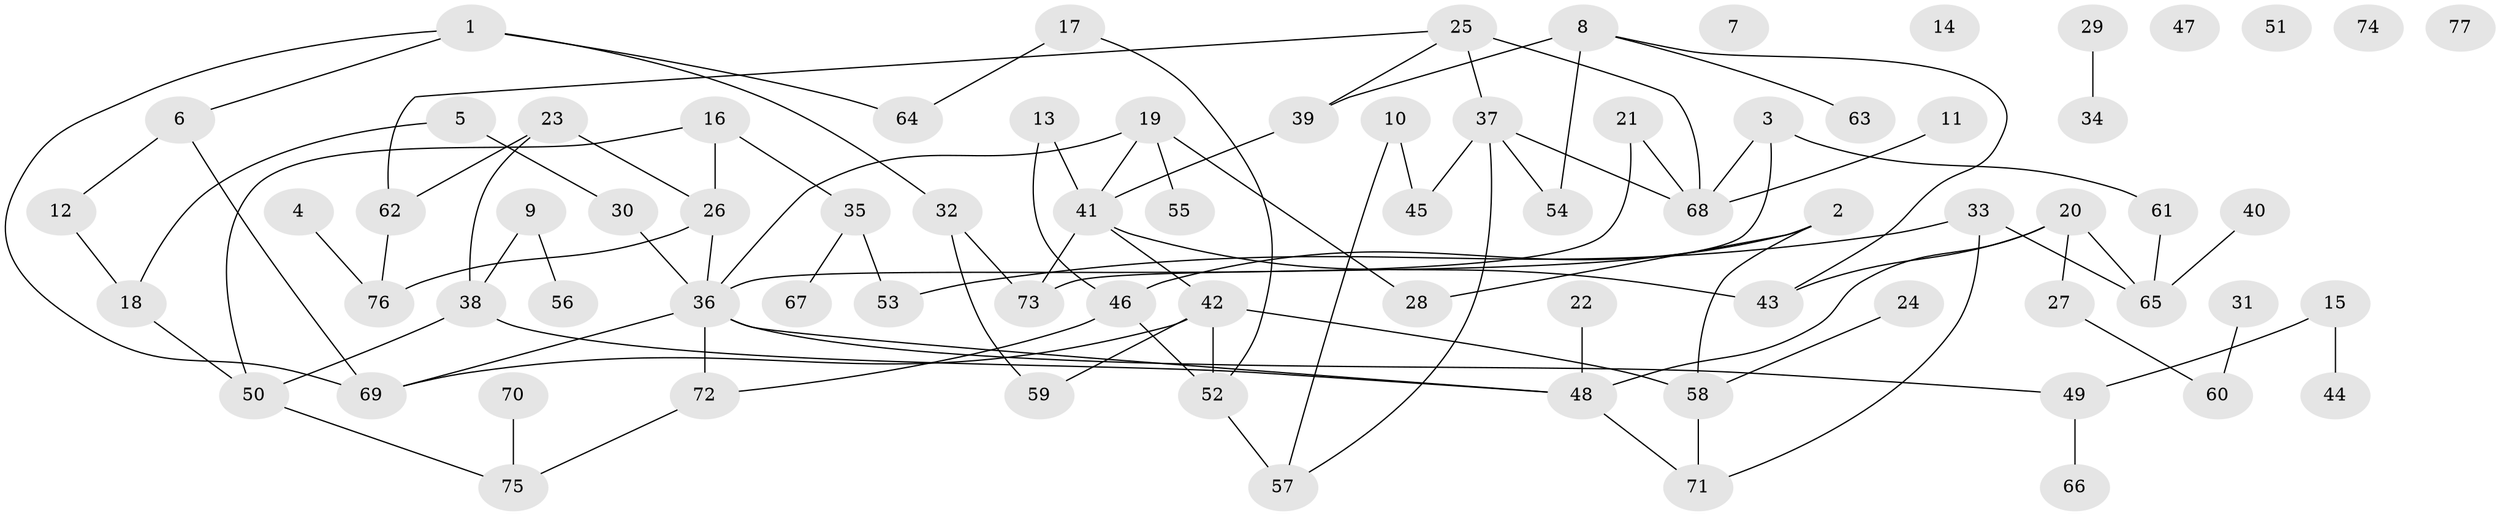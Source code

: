 // Generated by graph-tools (version 1.1) at 2025/13/03/09/25 04:13:13]
// undirected, 77 vertices, 97 edges
graph export_dot {
graph [start="1"]
  node [color=gray90,style=filled];
  1;
  2;
  3;
  4;
  5;
  6;
  7;
  8;
  9;
  10;
  11;
  12;
  13;
  14;
  15;
  16;
  17;
  18;
  19;
  20;
  21;
  22;
  23;
  24;
  25;
  26;
  27;
  28;
  29;
  30;
  31;
  32;
  33;
  34;
  35;
  36;
  37;
  38;
  39;
  40;
  41;
  42;
  43;
  44;
  45;
  46;
  47;
  48;
  49;
  50;
  51;
  52;
  53;
  54;
  55;
  56;
  57;
  58;
  59;
  60;
  61;
  62;
  63;
  64;
  65;
  66;
  67;
  68;
  69;
  70;
  71;
  72;
  73;
  74;
  75;
  76;
  77;
  1 -- 6;
  1 -- 32;
  1 -- 64;
  1 -- 69;
  2 -- 28;
  2 -- 46;
  2 -- 58;
  3 -- 61;
  3 -- 68;
  3 -- 73;
  4 -- 76;
  5 -- 18;
  5 -- 30;
  6 -- 12;
  6 -- 69;
  8 -- 39;
  8 -- 43;
  8 -- 54;
  8 -- 63;
  9 -- 38;
  9 -- 56;
  10 -- 45;
  10 -- 57;
  11 -- 68;
  12 -- 18;
  13 -- 41;
  13 -- 46;
  15 -- 44;
  15 -- 49;
  16 -- 26;
  16 -- 35;
  16 -- 50;
  17 -- 52;
  17 -- 64;
  18 -- 50;
  19 -- 28;
  19 -- 36;
  19 -- 41;
  19 -- 55;
  20 -- 27;
  20 -- 43;
  20 -- 48;
  20 -- 65;
  21 -- 36;
  21 -- 68;
  22 -- 48;
  23 -- 26;
  23 -- 38;
  23 -- 62;
  24 -- 58;
  25 -- 37;
  25 -- 39;
  25 -- 62;
  25 -- 68;
  26 -- 36;
  26 -- 76;
  27 -- 60;
  29 -- 34;
  30 -- 36;
  31 -- 60;
  32 -- 59;
  32 -- 73;
  33 -- 53;
  33 -- 65;
  33 -- 71;
  35 -- 53;
  35 -- 67;
  36 -- 48;
  36 -- 49;
  36 -- 69;
  36 -- 72;
  37 -- 45;
  37 -- 54;
  37 -- 57;
  37 -- 68;
  38 -- 48;
  38 -- 50;
  39 -- 41;
  40 -- 65;
  41 -- 42;
  41 -- 43;
  41 -- 73;
  42 -- 52;
  42 -- 58;
  42 -- 59;
  42 -- 69;
  46 -- 52;
  46 -- 72;
  48 -- 71;
  49 -- 66;
  50 -- 75;
  52 -- 57;
  58 -- 71;
  61 -- 65;
  62 -- 76;
  70 -- 75;
  72 -- 75;
}
